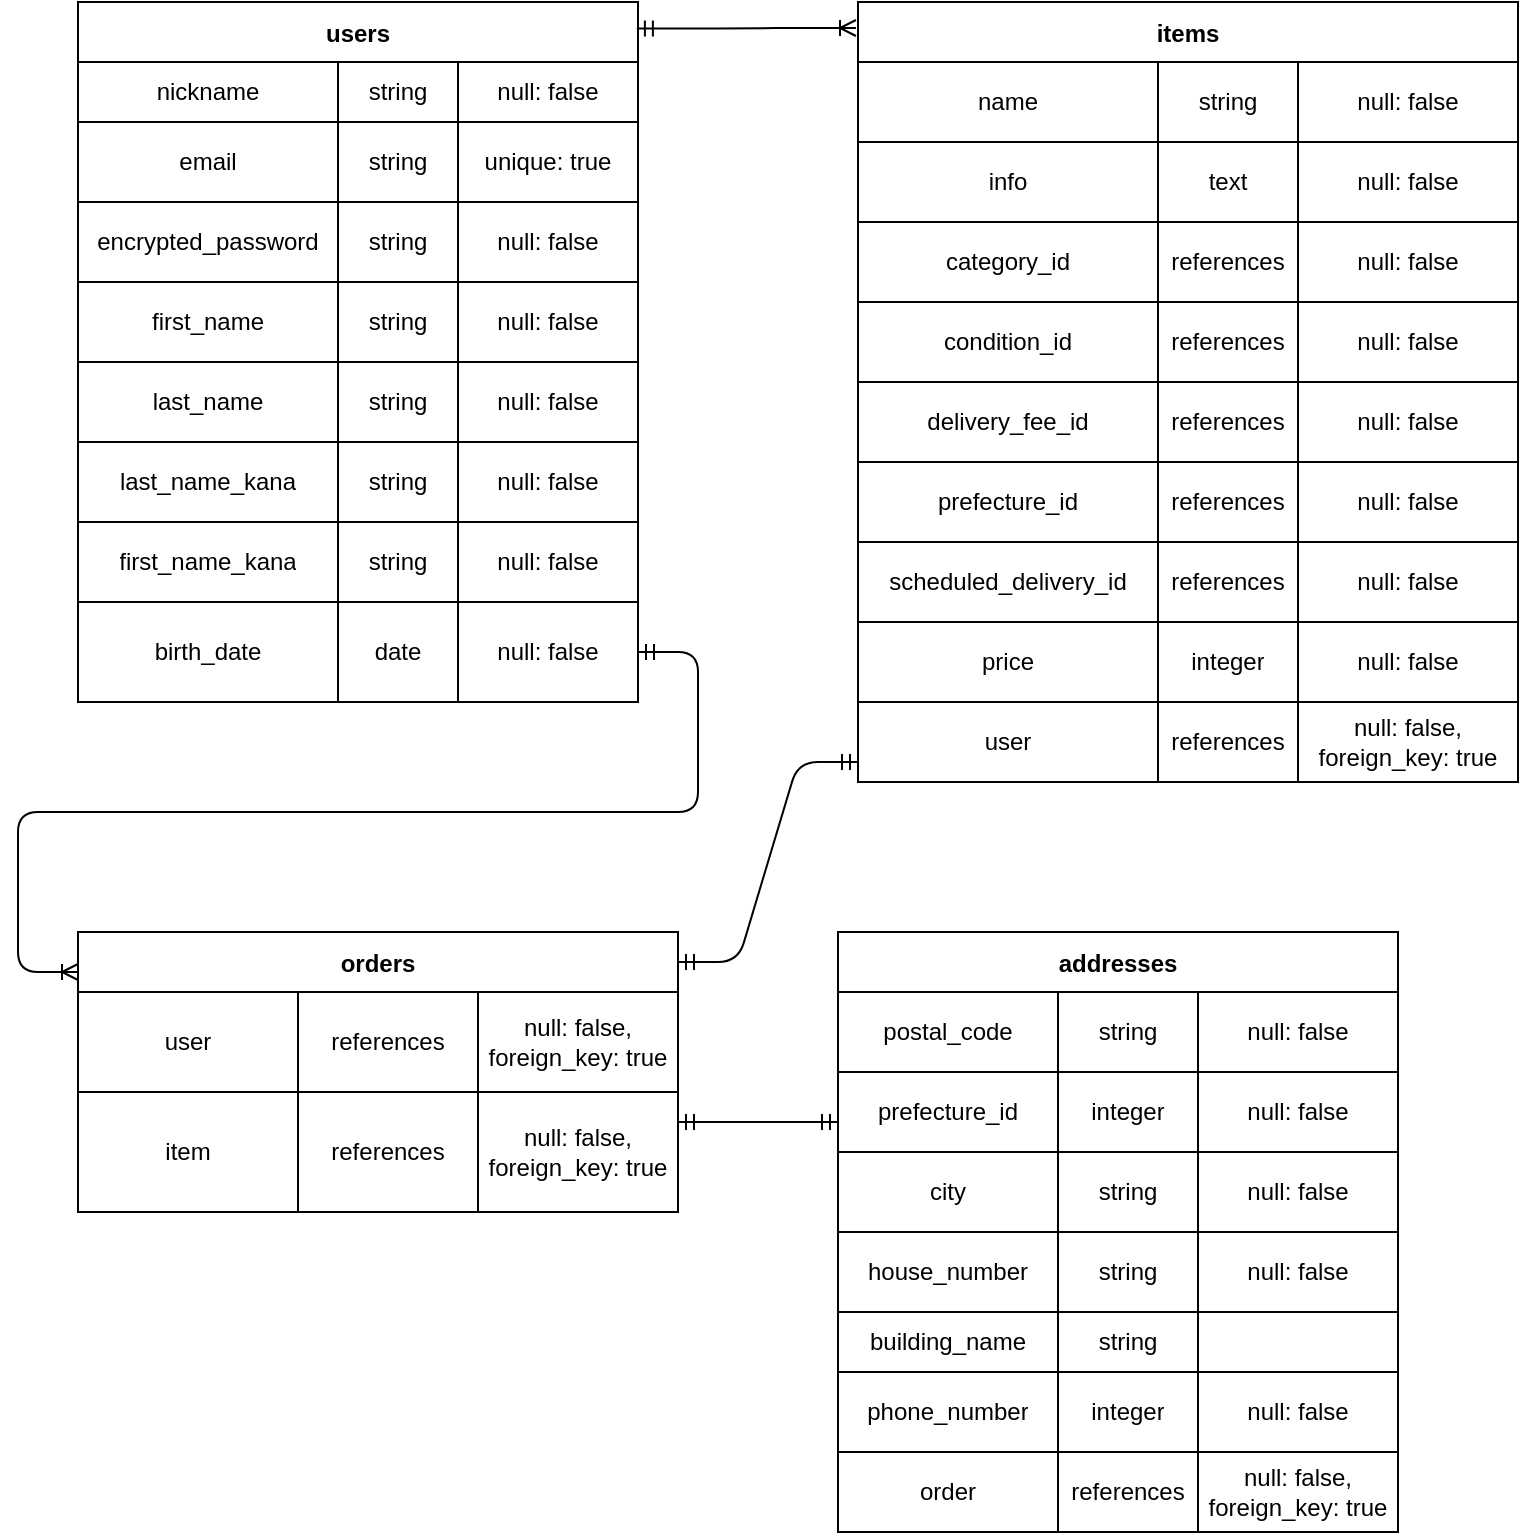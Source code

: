 <mxfile>
    <diagram id="tz86MpssRD8ZxlM8zr9F" name="ページ1">
        <mxGraphModel dx="618" dy="405" grid="1" gridSize="10" guides="1" tooltips="1" connect="1" arrows="1" fold="1" page="1" pageScale="1" pageWidth="827" pageHeight="1169" math="0" shadow="0">
            <root>
                <mxCell id="0"/>
                <mxCell id="1" parent="0"/>
                <mxCell id="144" value="users" style="shape=table;startSize=30;container=1;collapsible=0;childLayout=tableLayout;fontStyle=1;align=center;" parent="1" vertex="1">
                    <mxGeometry x="90" y="50" width="280" height="350" as="geometry"/>
                </mxCell>
                <mxCell id="145" value="" style="shape=partialRectangle;html=1;whiteSpace=wrap;collapsible=0;dropTarget=0;pointerEvents=0;fillColor=none;top=0;left=0;bottom=0;right=0;points=[[0,0.5],[1,0.5]];portConstraint=eastwest;" parent="144" vertex="1">
                    <mxGeometry y="30" width="280" height="30" as="geometry"/>
                </mxCell>
                <mxCell id="146" value="nickname" style="shape=partialRectangle;html=1;whiteSpace=wrap;connectable=0;fillColor=none;top=0;left=0;bottom=0;right=0;overflow=hidden;" parent="145" vertex="1">
                    <mxGeometry width="130" height="30" as="geometry"/>
                </mxCell>
                <mxCell id="147" value="string" style="shape=partialRectangle;html=1;whiteSpace=wrap;connectable=0;fillColor=none;top=0;left=0;bottom=0;right=0;overflow=hidden;" parent="145" vertex="1">
                    <mxGeometry x="130" width="60" height="30" as="geometry"/>
                </mxCell>
                <mxCell id="148" value="null: false" style="shape=partialRectangle;html=1;whiteSpace=wrap;connectable=0;fillColor=none;top=0;left=0;bottom=0;right=0;overflow=hidden;" parent="145" vertex="1">
                    <mxGeometry x="190" width="90" height="30" as="geometry"/>
                </mxCell>
                <mxCell id="149" value="" style="shape=partialRectangle;html=1;whiteSpace=wrap;collapsible=0;dropTarget=0;pointerEvents=0;fillColor=none;top=0;left=0;bottom=0;right=0;points=[[0,0.5],[1,0.5]];portConstraint=eastwest;" parent="144" vertex="1">
                    <mxGeometry y="60" width="280" height="40" as="geometry"/>
                </mxCell>
                <mxCell id="150" value="email" style="shape=partialRectangle;html=1;whiteSpace=wrap;connectable=0;fillColor=none;top=0;left=0;bottom=0;right=0;overflow=hidden;" parent="149" vertex="1">
                    <mxGeometry width="130" height="40" as="geometry"/>
                </mxCell>
                <mxCell id="151" value="string" style="shape=partialRectangle;html=1;whiteSpace=wrap;connectable=0;fillColor=none;top=0;left=0;bottom=0;right=0;overflow=hidden;" parent="149" vertex="1">
                    <mxGeometry x="130" width="60" height="40" as="geometry"/>
                </mxCell>
                <mxCell id="152" value="unique: true" style="shape=partialRectangle;html=1;whiteSpace=wrap;connectable=0;fillColor=none;top=0;left=0;bottom=0;right=0;overflow=hidden;" parent="149" vertex="1">
                    <mxGeometry x="190" width="90" height="40" as="geometry"/>
                </mxCell>
                <mxCell id="170" value="" style="shape=partialRectangle;html=1;whiteSpace=wrap;collapsible=0;dropTarget=0;pointerEvents=0;fillColor=none;top=0;left=0;bottom=0;right=0;points=[[0,0.5],[1,0.5]];portConstraint=eastwest;" parent="144" vertex="1">
                    <mxGeometry y="100" width="280" height="40" as="geometry"/>
                </mxCell>
                <mxCell id="171" value="encrypted_password" style="shape=partialRectangle;html=1;whiteSpace=wrap;connectable=0;fillColor=none;top=0;left=0;bottom=0;right=0;overflow=hidden;" parent="170" vertex="1">
                    <mxGeometry width="130" height="40" as="geometry"/>
                </mxCell>
                <mxCell id="172" value="string" style="shape=partialRectangle;html=1;whiteSpace=wrap;connectable=0;fillColor=none;top=0;left=0;bottom=0;right=0;overflow=hidden;" parent="170" vertex="1">
                    <mxGeometry x="130" width="60" height="40" as="geometry"/>
                </mxCell>
                <mxCell id="173" value="null: false" style="shape=partialRectangle;html=1;whiteSpace=wrap;connectable=0;fillColor=none;top=0;left=0;bottom=0;right=0;overflow=hidden;" parent="170" vertex="1">
                    <mxGeometry x="190" width="90" height="40" as="geometry"/>
                </mxCell>
                <mxCell id="178" value="" style="shape=partialRectangle;html=1;whiteSpace=wrap;collapsible=0;dropTarget=0;pointerEvents=0;fillColor=none;top=0;left=0;bottom=0;right=0;points=[[0,0.5],[1,0.5]];portConstraint=eastwest;" parent="144" vertex="1">
                    <mxGeometry y="140" width="280" height="40" as="geometry"/>
                </mxCell>
                <mxCell id="179" value="first_name" style="shape=partialRectangle;html=1;whiteSpace=wrap;connectable=0;fillColor=none;top=0;left=0;bottom=0;right=0;overflow=hidden;" parent="178" vertex="1">
                    <mxGeometry width="130" height="40" as="geometry"/>
                </mxCell>
                <mxCell id="180" value="string" style="shape=partialRectangle;html=1;whiteSpace=wrap;connectable=0;fillColor=none;top=0;left=0;bottom=0;right=0;overflow=hidden;" parent="178" vertex="1">
                    <mxGeometry x="130" width="60" height="40" as="geometry"/>
                </mxCell>
                <mxCell id="181" value="null: false" style="shape=partialRectangle;html=1;whiteSpace=wrap;connectable=0;fillColor=none;top=0;left=0;bottom=0;right=0;overflow=hidden;" parent="178" vertex="1">
                    <mxGeometry x="190" width="90" height="40" as="geometry"/>
                </mxCell>
                <mxCell id="174" value="" style="shape=partialRectangle;html=1;whiteSpace=wrap;collapsible=0;dropTarget=0;pointerEvents=0;fillColor=none;top=0;left=0;bottom=0;right=0;points=[[0,0.5],[1,0.5]];portConstraint=eastwest;" parent="144" vertex="1">
                    <mxGeometry y="180" width="280" height="40" as="geometry"/>
                </mxCell>
                <mxCell id="175" value="last_name" style="shape=partialRectangle;html=1;whiteSpace=wrap;connectable=0;fillColor=none;top=0;left=0;bottom=0;right=0;overflow=hidden;" parent="174" vertex="1">
                    <mxGeometry width="130" height="40" as="geometry"/>
                </mxCell>
                <mxCell id="176" value="string" style="shape=partialRectangle;html=1;whiteSpace=wrap;connectable=0;fillColor=none;top=0;left=0;bottom=0;right=0;overflow=hidden;" parent="174" vertex="1">
                    <mxGeometry x="130" width="60" height="40" as="geometry"/>
                </mxCell>
                <mxCell id="177" value="null: false" style="shape=partialRectangle;html=1;whiteSpace=wrap;connectable=0;fillColor=none;top=0;left=0;bottom=0;right=0;overflow=hidden;" parent="174" vertex="1">
                    <mxGeometry x="190" width="90" height="40" as="geometry"/>
                </mxCell>
                <mxCell id="186" value="" style="shape=partialRectangle;html=1;whiteSpace=wrap;collapsible=0;dropTarget=0;pointerEvents=0;fillColor=none;top=0;left=0;bottom=0;right=0;points=[[0,0.5],[1,0.5]];portConstraint=eastwest;" parent="144" vertex="1">
                    <mxGeometry y="220" width="280" height="40" as="geometry"/>
                </mxCell>
                <mxCell id="187" value="last_name_kana" style="shape=partialRectangle;html=1;whiteSpace=wrap;connectable=0;fillColor=none;top=0;left=0;bottom=0;right=0;overflow=hidden;" parent="186" vertex="1">
                    <mxGeometry width="130" height="40" as="geometry"/>
                </mxCell>
                <mxCell id="188" value="string" style="shape=partialRectangle;html=1;whiteSpace=wrap;connectable=0;fillColor=none;top=0;left=0;bottom=0;right=0;overflow=hidden;" parent="186" vertex="1">
                    <mxGeometry x="130" width="60" height="40" as="geometry"/>
                </mxCell>
                <mxCell id="189" value="null: false" style="shape=partialRectangle;html=1;whiteSpace=wrap;connectable=0;fillColor=none;top=0;left=0;bottom=0;right=0;overflow=hidden;" parent="186" vertex="1">
                    <mxGeometry x="190" width="90" height="40" as="geometry"/>
                </mxCell>
                <mxCell id="182" value="" style="shape=partialRectangle;html=1;whiteSpace=wrap;collapsible=0;dropTarget=0;pointerEvents=0;fillColor=none;top=0;left=0;bottom=0;right=0;points=[[0,0.5],[1,0.5]];portConstraint=eastwest;" parent="144" vertex="1">
                    <mxGeometry y="260" width="280" height="40" as="geometry"/>
                </mxCell>
                <mxCell id="183" value="first_name_kana" style="shape=partialRectangle;html=1;whiteSpace=wrap;connectable=0;fillColor=none;top=0;left=0;bottom=0;right=0;overflow=hidden;" parent="182" vertex="1">
                    <mxGeometry width="130" height="40" as="geometry"/>
                </mxCell>
                <mxCell id="184" value="string" style="shape=partialRectangle;html=1;whiteSpace=wrap;connectable=0;fillColor=none;top=0;left=0;bottom=0;right=0;overflow=hidden;" parent="182" vertex="1">
                    <mxGeometry x="130" width="60" height="40" as="geometry"/>
                </mxCell>
                <mxCell id="185" value="null: false" style="shape=partialRectangle;html=1;whiteSpace=wrap;connectable=0;fillColor=none;top=0;left=0;bottom=0;right=0;overflow=hidden;" parent="182" vertex="1">
                    <mxGeometry x="190" width="90" height="40" as="geometry"/>
                </mxCell>
                <mxCell id="194" value="" style="shape=partialRectangle;html=1;whiteSpace=wrap;collapsible=0;dropTarget=0;pointerEvents=0;fillColor=none;top=0;left=0;bottom=0;right=0;points=[[0,0.5],[1,0.5]];portConstraint=eastwest;" parent="144" vertex="1">
                    <mxGeometry y="300" width="280" height="50" as="geometry"/>
                </mxCell>
                <mxCell id="195" value="birth_date" style="shape=partialRectangle;html=1;whiteSpace=wrap;connectable=0;fillColor=none;top=0;left=0;bottom=0;right=0;overflow=hidden;" parent="194" vertex="1">
                    <mxGeometry width="130" height="50" as="geometry"/>
                </mxCell>
                <mxCell id="196" value="date" style="shape=partialRectangle;html=1;whiteSpace=wrap;connectable=0;fillColor=none;top=0;left=0;bottom=0;right=0;overflow=hidden;" parent="194" vertex="1">
                    <mxGeometry x="130" width="60" height="50" as="geometry"/>
                </mxCell>
                <mxCell id="197" value="null: false" style="shape=partialRectangle;html=1;whiteSpace=wrap;connectable=0;fillColor=none;top=0;left=0;bottom=0;right=0;overflow=hidden;" parent="194" vertex="1">
                    <mxGeometry x="190" width="90" height="50" as="geometry"/>
                </mxCell>
                <mxCell id="157" value="items" style="shape=table;startSize=30;container=1;collapsible=0;childLayout=tableLayout;fontStyle=1;align=center;" parent="1" vertex="1">
                    <mxGeometry x="480" y="50" width="330" height="390" as="geometry"/>
                </mxCell>
                <mxCell id="340" value="" style="shape=partialRectangle;html=1;whiteSpace=wrap;collapsible=0;dropTarget=0;pointerEvents=0;fillColor=none;top=0;left=0;bottom=0;right=0;points=[[0,0.5],[1,0.5]];portConstraint=eastwest;" parent="157" vertex="1">
                    <mxGeometry y="30" width="330" height="40" as="geometry"/>
                </mxCell>
                <mxCell id="341" value="name" style="shape=partialRectangle;html=1;whiteSpace=wrap;connectable=0;fillColor=none;top=0;left=0;bottom=0;right=0;overflow=hidden;" parent="340" vertex="1">
                    <mxGeometry width="150" height="40" as="geometry"/>
                </mxCell>
                <mxCell id="342" value="string" style="shape=partialRectangle;html=1;whiteSpace=wrap;connectable=0;fillColor=none;top=0;left=0;bottom=0;right=0;overflow=hidden;" parent="340" vertex="1">
                    <mxGeometry x="150" width="70" height="40" as="geometry"/>
                </mxCell>
                <mxCell id="343" value="null: false" style="shape=partialRectangle;html=1;whiteSpace=wrap;connectable=0;fillColor=none;top=0;left=0;bottom=0;right=0;overflow=hidden;" parent="340" vertex="1">
                    <mxGeometry x="220" width="110" height="40" as="geometry"/>
                </mxCell>
                <mxCell id="162" value="" style="shape=partialRectangle;html=1;whiteSpace=wrap;collapsible=0;dropTarget=0;pointerEvents=0;fillColor=none;top=0;left=0;bottom=0;right=0;points=[[0,0.5],[1,0.5]];portConstraint=eastwest;" parent="157" vertex="1">
                    <mxGeometry y="70" width="330" height="40" as="geometry"/>
                </mxCell>
                <mxCell id="163" value="info" style="shape=partialRectangle;html=1;whiteSpace=wrap;connectable=0;fillColor=none;top=0;left=0;bottom=0;right=0;overflow=hidden;" parent="162" vertex="1">
                    <mxGeometry width="150" height="40" as="geometry"/>
                </mxCell>
                <mxCell id="164" value="text" style="shape=partialRectangle;html=1;whiteSpace=wrap;connectable=0;fillColor=none;top=0;left=0;bottom=0;right=0;overflow=hidden;" parent="162" vertex="1">
                    <mxGeometry x="150" width="70" height="40" as="geometry"/>
                </mxCell>
                <mxCell id="165" value="null: false" style="shape=partialRectangle;html=1;whiteSpace=wrap;connectable=0;fillColor=none;top=0;left=0;bottom=0;right=0;overflow=hidden;" parent="162" vertex="1">
                    <mxGeometry x="220" width="110" height="40" as="geometry"/>
                </mxCell>
                <mxCell id="206" value="" style="shape=partialRectangle;html=1;whiteSpace=wrap;collapsible=0;dropTarget=0;pointerEvents=0;fillColor=none;top=0;left=0;bottom=0;right=0;points=[[0,0.5],[1,0.5]];portConstraint=eastwest;" parent="157" vertex="1">
                    <mxGeometry y="110" width="330" height="40" as="geometry"/>
                </mxCell>
                <mxCell id="207" value="category_id" style="shape=partialRectangle;html=1;whiteSpace=wrap;connectable=0;fillColor=none;top=0;left=0;bottom=0;right=0;overflow=hidden;" parent="206" vertex="1">
                    <mxGeometry width="150" height="40" as="geometry"/>
                </mxCell>
                <mxCell id="208" value="references" style="shape=partialRectangle;html=1;whiteSpace=wrap;connectable=0;fillColor=none;top=0;left=0;bottom=0;right=0;overflow=hidden;" parent="206" vertex="1">
                    <mxGeometry x="150" width="70" height="40" as="geometry"/>
                </mxCell>
                <mxCell id="209" value="null: false" style="shape=partialRectangle;html=1;whiteSpace=wrap;connectable=0;fillColor=none;top=0;left=0;bottom=0;right=0;overflow=hidden;" parent="206" vertex="1">
                    <mxGeometry x="220" width="110" height="40" as="geometry"/>
                </mxCell>
                <mxCell id="210" value="" style="shape=partialRectangle;html=1;whiteSpace=wrap;collapsible=0;dropTarget=0;pointerEvents=0;fillColor=none;top=0;left=0;bottom=0;right=0;points=[[0,0.5],[1,0.5]];portConstraint=eastwest;" parent="157" vertex="1">
                    <mxGeometry y="150" width="330" height="40" as="geometry"/>
                </mxCell>
                <mxCell id="211" value="condition_id" style="shape=partialRectangle;html=1;whiteSpace=wrap;connectable=0;fillColor=none;top=0;left=0;bottom=0;right=0;overflow=hidden;" parent="210" vertex="1">
                    <mxGeometry width="150" height="40" as="geometry"/>
                </mxCell>
                <mxCell id="212" value="references" style="shape=partialRectangle;html=1;whiteSpace=wrap;connectable=0;fillColor=none;top=0;left=0;bottom=0;right=0;overflow=hidden;" parent="210" vertex="1">
                    <mxGeometry x="150" width="70" height="40" as="geometry"/>
                </mxCell>
                <mxCell id="213" value="null: false" style="shape=partialRectangle;html=1;whiteSpace=wrap;connectable=0;fillColor=none;top=0;left=0;bottom=0;right=0;overflow=hidden;" parent="210" vertex="1">
                    <mxGeometry x="220" width="110" height="40" as="geometry"/>
                </mxCell>
                <mxCell id="214" value="" style="shape=partialRectangle;html=1;whiteSpace=wrap;collapsible=0;dropTarget=0;pointerEvents=0;fillColor=none;top=0;left=0;bottom=0;right=0;points=[[0,0.5],[1,0.5]];portConstraint=eastwest;" parent="157" vertex="1">
                    <mxGeometry y="190" width="330" height="40" as="geometry"/>
                </mxCell>
                <mxCell id="215" value="delivery_fee_id" style="shape=partialRectangle;html=1;whiteSpace=wrap;connectable=0;fillColor=none;top=0;left=0;bottom=0;right=0;overflow=hidden;" parent="214" vertex="1">
                    <mxGeometry width="150" height="40" as="geometry"/>
                </mxCell>
                <mxCell id="216" value="references" style="shape=partialRectangle;html=1;whiteSpace=wrap;connectable=0;fillColor=none;top=0;left=0;bottom=0;right=0;overflow=hidden;" parent="214" vertex="1">
                    <mxGeometry x="150" width="70" height="40" as="geometry"/>
                </mxCell>
                <mxCell id="217" value="null: false" style="shape=partialRectangle;html=1;whiteSpace=wrap;connectable=0;fillColor=none;top=0;left=0;bottom=0;right=0;overflow=hidden;" parent="214" vertex="1">
                    <mxGeometry x="220" width="110" height="40" as="geometry"/>
                </mxCell>
                <mxCell id="218" value="" style="shape=partialRectangle;html=1;whiteSpace=wrap;collapsible=0;dropTarget=0;pointerEvents=0;fillColor=none;top=0;left=0;bottom=0;right=0;points=[[0,0.5],[1,0.5]];portConstraint=eastwest;" parent="157" vertex="1">
                    <mxGeometry y="230" width="330" height="40" as="geometry"/>
                </mxCell>
                <mxCell id="219" value="prefecture_id" style="shape=partialRectangle;html=1;whiteSpace=wrap;connectable=0;fillColor=none;top=0;left=0;bottom=0;right=0;overflow=hidden;" parent="218" vertex="1">
                    <mxGeometry width="150" height="40" as="geometry"/>
                </mxCell>
                <mxCell id="220" value="references" style="shape=partialRectangle;html=1;whiteSpace=wrap;connectable=0;fillColor=none;top=0;left=0;bottom=0;right=0;overflow=hidden;" parent="218" vertex="1">
                    <mxGeometry x="150" width="70" height="40" as="geometry"/>
                </mxCell>
                <mxCell id="221" value="null: false" style="shape=partialRectangle;html=1;whiteSpace=wrap;connectable=0;fillColor=none;top=0;left=0;bottom=0;right=0;overflow=hidden;" parent="218" vertex="1">
                    <mxGeometry x="220" width="110" height="40" as="geometry"/>
                </mxCell>
                <mxCell id="166" value="" style="shape=partialRectangle;html=1;whiteSpace=wrap;collapsible=0;dropTarget=0;pointerEvents=0;fillColor=none;top=0;left=0;bottom=0;right=0;points=[[0,0.5],[1,0.5]];portConstraint=eastwest;" parent="157" vertex="1">
                    <mxGeometry y="270" width="330" height="40" as="geometry"/>
                </mxCell>
                <mxCell id="167" value="scheduled_delivery_id" style="shape=partialRectangle;html=1;whiteSpace=wrap;connectable=0;fillColor=none;top=0;left=0;bottom=0;right=0;overflow=hidden;" parent="166" vertex="1">
                    <mxGeometry width="150" height="40" as="geometry"/>
                </mxCell>
                <mxCell id="168" value="references" style="shape=partialRectangle;html=1;whiteSpace=wrap;connectable=0;fillColor=none;top=0;left=0;bottom=0;right=0;overflow=hidden;" parent="166" vertex="1">
                    <mxGeometry x="150" width="70" height="40" as="geometry"/>
                </mxCell>
                <mxCell id="169" value="null: false" style="shape=partialRectangle;html=1;whiteSpace=wrap;connectable=0;fillColor=none;top=0;left=0;bottom=0;right=0;overflow=hidden;" parent="166" vertex="1">
                    <mxGeometry x="220" width="110" height="40" as="geometry"/>
                </mxCell>
                <mxCell id="202" value="" style="shape=partialRectangle;html=1;whiteSpace=wrap;collapsible=0;dropTarget=0;pointerEvents=0;fillColor=none;top=0;left=0;bottom=0;right=0;points=[[0,0.5],[1,0.5]];portConstraint=eastwest;" parent="157" vertex="1">
                    <mxGeometry y="310" width="330" height="40" as="geometry"/>
                </mxCell>
                <mxCell id="203" value="price" style="shape=partialRectangle;html=1;whiteSpace=wrap;connectable=0;fillColor=none;top=0;left=0;bottom=0;right=0;overflow=hidden;" parent="202" vertex="1">
                    <mxGeometry width="150" height="40" as="geometry"/>
                </mxCell>
                <mxCell id="204" value="integer" style="shape=partialRectangle;html=1;whiteSpace=wrap;connectable=0;fillColor=none;top=0;left=0;bottom=0;right=0;overflow=hidden;" parent="202" vertex="1">
                    <mxGeometry x="150" width="70" height="40" as="geometry"/>
                </mxCell>
                <mxCell id="205" value="null: false" style="shape=partialRectangle;html=1;whiteSpace=wrap;connectable=0;fillColor=none;top=0;left=0;bottom=0;right=0;overflow=hidden;" parent="202" vertex="1">
                    <mxGeometry x="220" width="110" height="40" as="geometry"/>
                </mxCell>
                <mxCell id="235" value="" style="shape=partialRectangle;html=1;whiteSpace=wrap;collapsible=0;dropTarget=0;pointerEvents=0;fillColor=none;top=0;left=0;bottom=0;right=0;points=[[0,0.5],[1,0.5]];portConstraint=eastwest;" parent="157" vertex="1">
                    <mxGeometry y="350" width="330" height="40" as="geometry"/>
                </mxCell>
                <mxCell id="236" value="user" style="shape=partialRectangle;html=1;whiteSpace=wrap;connectable=0;fillColor=none;top=0;left=0;bottom=0;right=0;overflow=hidden;" parent="235" vertex="1">
                    <mxGeometry width="150" height="40" as="geometry"/>
                </mxCell>
                <mxCell id="237" value="references" style="shape=partialRectangle;html=1;whiteSpace=wrap;connectable=0;fillColor=none;top=0;left=0;bottom=0;right=0;overflow=hidden;" parent="235" vertex="1">
                    <mxGeometry x="150" width="70" height="40" as="geometry"/>
                </mxCell>
                <mxCell id="238" value="null: false,&lt;br&gt;foreign_key: true" style="shape=partialRectangle;html=1;whiteSpace=wrap;connectable=0;fillColor=none;top=0;left=0;bottom=0;right=0;overflow=hidden;" parent="235" vertex="1">
                    <mxGeometry x="220" width="110" height="40" as="geometry"/>
                </mxCell>
                <mxCell id="241" value="" style="edgeStyle=entityRelationEdgeStyle;fontSize=12;html=1;endArrow=ERoneToMany;startArrow=ERmandOne;exitX=0.998;exitY=0.038;exitDx=0;exitDy=0;exitPerimeter=0;" parent="1" source="144" edge="1">
                    <mxGeometry width="100" height="100" relative="1" as="geometry">
                        <mxPoint x="370" y="209" as="sourcePoint"/>
                        <mxPoint x="479" y="63" as="targetPoint"/>
                    </mxGeometry>
                </mxCell>
                <mxCell id="243" value="addresses" style="shape=table;startSize=30;container=1;collapsible=0;childLayout=tableLayout;fontStyle=1;align=center;" parent="1" vertex="1">
                    <mxGeometry x="470" y="515" width="280" height="300" as="geometry"/>
                </mxCell>
                <mxCell id="260" value="" style="shape=partialRectangle;html=1;whiteSpace=wrap;collapsible=0;dropTarget=0;pointerEvents=0;fillColor=none;top=0;left=0;bottom=0;right=0;points=[[0,0.5],[1,0.5]];portConstraint=eastwest;" parent="243" vertex="1">
                    <mxGeometry y="30" width="280" height="40" as="geometry"/>
                </mxCell>
                <mxCell id="261" value="postal_code" style="shape=partialRectangle;html=1;whiteSpace=wrap;connectable=0;fillColor=none;top=0;left=0;bottom=0;right=0;overflow=hidden;" parent="260" vertex="1">
                    <mxGeometry width="110" height="40" as="geometry"/>
                </mxCell>
                <mxCell id="262" value="string" style="shape=partialRectangle;html=1;whiteSpace=wrap;connectable=0;fillColor=none;top=0;left=0;bottom=0;right=0;overflow=hidden;" parent="260" vertex="1">
                    <mxGeometry x="110" width="70" height="40" as="geometry"/>
                </mxCell>
                <mxCell id="263" value="null: false" style="shape=partialRectangle;html=1;whiteSpace=wrap;connectable=0;fillColor=none;top=0;left=0;bottom=0;right=0;overflow=hidden;" parent="260" vertex="1">
                    <mxGeometry x="180" width="100" height="40" as="geometry"/>
                </mxCell>
                <mxCell id="264" value="" style="shape=partialRectangle;html=1;whiteSpace=wrap;collapsible=0;dropTarget=0;pointerEvents=0;fillColor=none;top=0;left=0;bottom=0;right=0;points=[[0,0.5],[1,0.5]];portConstraint=eastwest;" parent="243" vertex="1">
                    <mxGeometry y="70" width="280" height="40" as="geometry"/>
                </mxCell>
                <mxCell id="265" value="prefecture_id" style="shape=partialRectangle;html=1;whiteSpace=wrap;connectable=0;fillColor=none;top=0;left=0;bottom=0;right=0;overflow=hidden;" parent="264" vertex="1">
                    <mxGeometry width="110" height="40" as="geometry"/>
                </mxCell>
                <mxCell id="266" value="integer" style="shape=partialRectangle;html=1;whiteSpace=wrap;connectable=0;fillColor=none;top=0;left=0;bottom=0;right=0;overflow=hidden;" parent="264" vertex="1">
                    <mxGeometry x="110" width="70" height="40" as="geometry"/>
                </mxCell>
                <mxCell id="267" value="null: false" style="shape=partialRectangle;html=1;whiteSpace=wrap;connectable=0;fillColor=none;top=0;left=0;bottom=0;right=0;overflow=hidden;" parent="264" vertex="1">
                    <mxGeometry x="180" width="100" height="40" as="geometry"/>
                </mxCell>
                <mxCell id="268" value="" style="shape=partialRectangle;html=1;whiteSpace=wrap;collapsible=0;dropTarget=0;pointerEvents=0;fillColor=none;top=0;left=0;bottom=0;right=0;points=[[0,0.5],[1,0.5]];portConstraint=eastwest;" parent="243" vertex="1">
                    <mxGeometry y="110" width="280" height="40" as="geometry"/>
                </mxCell>
                <mxCell id="269" value="city" style="shape=partialRectangle;html=1;whiteSpace=wrap;connectable=0;fillColor=none;top=0;left=0;bottom=0;right=0;overflow=hidden;" parent="268" vertex="1">
                    <mxGeometry width="110" height="40" as="geometry"/>
                </mxCell>
                <mxCell id="270" value="string" style="shape=partialRectangle;html=1;whiteSpace=wrap;connectable=0;fillColor=none;top=0;left=0;bottom=0;right=0;overflow=hidden;" parent="268" vertex="1">
                    <mxGeometry x="110" width="70" height="40" as="geometry"/>
                </mxCell>
                <mxCell id="271" value="null: false" style="shape=partialRectangle;html=1;whiteSpace=wrap;connectable=0;fillColor=none;top=0;left=0;bottom=0;right=0;overflow=hidden;" parent="268" vertex="1">
                    <mxGeometry x="180" width="100" height="40" as="geometry"/>
                </mxCell>
                <mxCell id="276" value="" style="shape=partialRectangle;html=1;whiteSpace=wrap;collapsible=0;dropTarget=0;pointerEvents=0;fillColor=none;top=0;left=0;bottom=0;right=0;points=[[0,0.5],[1,0.5]];portConstraint=eastwest;" parent="243" vertex="1">
                    <mxGeometry y="150" width="280" height="40" as="geometry"/>
                </mxCell>
                <mxCell id="277" value="house_number" style="shape=partialRectangle;html=1;whiteSpace=wrap;connectable=0;fillColor=none;top=0;left=0;bottom=0;right=0;overflow=hidden;" parent="276" vertex="1">
                    <mxGeometry width="110" height="40" as="geometry"/>
                </mxCell>
                <mxCell id="278" value="string" style="shape=partialRectangle;html=1;whiteSpace=wrap;connectable=0;fillColor=none;top=0;left=0;bottom=0;right=0;overflow=hidden;" parent="276" vertex="1">
                    <mxGeometry x="110" width="70" height="40" as="geometry"/>
                </mxCell>
                <mxCell id="279" value="null: false" style="shape=partialRectangle;html=1;whiteSpace=wrap;connectable=0;fillColor=none;top=0;left=0;bottom=0;right=0;overflow=hidden;" parent="276" vertex="1">
                    <mxGeometry x="180" width="100" height="40" as="geometry"/>
                </mxCell>
                <mxCell id="352" value="" style="shape=partialRectangle;html=1;whiteSpace=wrap;collapsible=0;dropTarget=0;pointerEvents=0;fillColor=none;top=0;left=0;bottom=0;right=0;points=[[0,0.5],[1,0.5]];portConstraint=eastwest;" vertex="1" parent="243">
                    <mxGeometry y="190" width="280" height="30" as="geometry"/>
                </mxCell>
                <mxCell id="353" value="building_name" style="shape=partialRectangle;html=1;whiteSpace=wrap;connectable=0;fillColor=none;top=0;left=0;bottom=0;right=0;overflow=hidden;" vertex="1" parent="352">
                    <mxGeometry width="110" height="30" as="geometry"/>
                </mxCell>
                <mxCell id="354" value="string" style="shape=partialRectangle;html=1;whiteSpace=wrap;connectable=0;fillColor=none;top=0;left=0;bottom=0;right=0;overflow=hidden;" vertex="1" parent="352">
                    <mxGeometry x="110" width="70" height="30" as="geometry"/>
                </mxCell>
                <mxCell id="355" value="" style="shape=partialRectangle;html=1;whiteSpace=wrap;connectable=0;fillColor=none;top=0;left=0;bottom=0;right=0;overflow=hidden;" vertex="1" parent="352">
                    <mxGeometry x="180" width="100" height="30" as="geometry"/>
                </mxCell>
                <mxCell id="280" value="" style="shape=partialRectangle;html=1;whiteSpace=wrap;collapsible=0;dropTarget=0;pointerEvents=0;fillColor=none;top=0;left=0;bottom=0;right=0;points=[[0,0.5],[1,0.5]];portConstraint=eastwest;" parent="243" vertex="1">
                    <mxGeometry y="220" width="280" height="40" as="geometry"/>
                </mxCell>
                <mxCell id="281" value="phone_number" style="shape=partialRectangle;html=1;whiteSpace=wrap;connectable=0;fillColor=none;top=0;left=0;bottom=0;right=0;overflow=hidden;" parent="280" vertex="1">
                    <mxGeometry width="110" height="40" as="geometry"/>
                </mxCell>
                <mxCell id="282" value="integer" style="shape=partialRectangle;html=1;whiteSpace=wrap;connectable=0;fillColor=none;top=0;left=0;bottom=0;right=0;overflow=hidden;" parent="280" vertex="1">
                    <mxGeometry x="110" width="70" height="40" as="geometry"/>
                </mxCell>
                <mxCell id="283" value="null: false" style="shape=partialRectangle;html=1;whiteSpace=wrap;connectable=0;fillColor=none;top=0;left=0;bottom=0;right=0;overflow=hidden;" parent="280" vertex="1">
                    <mxGeometry x="180" width="100" height="40" as="geometry"/>
                </mxCell>
                <mxCell id="357" value="" style="shape=partialRectangle;html=1;whiteSpace=wrap;collapsible=0;dropTarget=0;pointerEvents=0;fillColor=none;top=0;left=0;bottom=0;right=0;points=[[0,0.5],[1,0.5]];portConstraint=eastwest;" vertex="1" parent="243">
                    <mxGeometry y="260" width="280" height="40" as="geometry"/>
                </mxCell>
                <mxCell id="358" value="order" style="shape=partialRectangle;html=1;whiteSpace=wrap;connectable=0;fillColor=none;top=0;left=0;bottom=0;right=0;overflow=hidden;" vertex="1" parent="357">
                    <mxGeometry width="110" height="40" as="geometry"/>
                </mxCell>
                <mxCell id="359" value="references" style="shape=partialRectangle;html=1;whiteSpace=wrap;connectable=0;fillColor=none;top=0;left=0;bottom=0;right=0;overflow=hidden;" vertex="1" parent="357">
                    <mxGeometry x="110" width="70" height="40" as="geometry"/>
                </mxCell>
                <mxCell id="360" value="null: false,&lt;br&gt;foreign_key: true" style="shape=partialRectangle;html=1;whiteSpace=wrap;connectable=0;fillColor=none;top=0;left=0;bottom=0;right=0;overflow=hidden;" vertex="1" parent="357">
                    <mxGeometry x="180" width="100" height="40" as="geometry"/>
                </mxCell>
                <mxCell id="294" value="orders" style="shape=table;startSize=30;container=1;collapsible=0;childLayout=tableLayout;fontStyle=1;align=center;" parent="1" vertex="1">
                    <mxGeometry x="90" y="515" width="300" height="140" as="geometry"/>
                </mxCell>
                <mxCell id="295" value="" style="shape=partialRectangle;html=1;whiteSpace=wrap;collapsible=0;dropTarget=0;pointerEvents=0;fillColor=none;top=0;left=0;bottom=0;right=0;points=[[0,0.5],[1,0.5]];portConstraint=eastwest;" parent="294" vertex="1">
                    <mxGeometry y="30" width="300" height="50" as="geometry"/>
                </mxCell>
                <mxCell id="296" value="user" style="shape=partialRectangle;html=1;whiteSpace=wrap;connectable=0;fillColor=none;top=0;left=0;bottom=0;right=0;overflow=hidden;" parent="295" vertex="1">
                    <mxGeometry width="110" height="50" as="geometry"/>
                </mxCell>
                <mxCell id="297" value="references" style="shape=partialRectangle;html=1;whiteSpace=wrap;connectable=0;fillColor=none;top=0;left=0;bottom=0;right=0;overflow=hidden;" parent="295" vertex="1">
                    <mxGeometry x="110" width="90" height="50" as="geometry"/>
                </mxCell>
                <mxCell id="298" value="null: false,&lt;br&gt;foreign_key: true" style="shape=partialRectangle;html=1;whiteSpace=wrap;connectable=0;fillColor=none;top=0;left=0;bottom=0;right=0;overflow=hidden;" parent="295" vertex="1">
                    <mxGeometry x="200" width="100" height="50" as="geometry"/>
                </mxCell>
                <mxCell id="299" value="" style="shape=partialRectangle;html=1;whiteSpace=wrap;collapsible=0;dropTarget=0;pointerEvents=0;fillColor=none;top=0;left=0;bottom=0;right=0;points=[[0,0.5],[1,0.5]];portConstraint=eastwest;" parent="294" vertex="1">
                    <mxGeometry y="80" width="300" height="60" as="geometry"/>
                </mxCell>
                <mxCell id="300" value="item" style="shape=partialRectangle;html=1;whiteSpace=wrap;connectable=0;fillColor=none;top=0;left=0;bottom=0;right=0;overflow=hidden;" parent="299" vertex="1">
                    <mxGeometry width="110" height="60" as="geometry"/>
                </mxCell>
                <mxCell id="301" value="references" style="shape=partialRectangle;html=1;whiteSpace=wrap;connectable=0;fillColor=none;top=0;left=0;bottom=0;right=0;overflow=hidden;" parent="299" vertex="1">
                    <mxGeometry x="110" width="90" height="60" as="geometry"/>
                </mxCell>
                <mxCell id="302" value="null: false,&lt;br&gt;foreign_key: true" style="shape=partialRectangle;html=1;whiteSpace=wrap;connectable=0;fillColor=none;top=0;left=0;bottom=0;right=0;overflow=hidden;" parent="299" vertex="1">
                    <mxGeometry x="200" width="100" height="60" as="geometry"/>
                </mxCell>
                <mxCell id="345" value="" style="edgeStyle=entityRelationEdgeStyle;fontSize=12;html=1;endArrow=ERmandOne;startArrow=ERmandOne;" parent="1" edge="1">
                    <mxGeometry width="100" height="100" relative="1" as="geometry">
                        <mxPoint x="390" y="530" as="sourcePoint"/>
                        <mxPoint x="480" y="430" as="targetPoint"/>
                    </mxGeometry>
                </mxCell>
                <mxCell id="346" value="" style="edgeStyle=entityRelationEdgeStyle;fontSize=12;html=1;endArrow=ERoneToMany;startArrow=ERmandOne;exitX=1;exitY=0.5;exitDx=0;exitDy=0;" parent="1" source="194" edge="1">
                    <mxGeometry width="100" height="100" relative="1" as="geometry">
                        <mxPoint x="230" y="460" as="sourcePoint"/>
                        <mxPoint x="90" y="535" as="targetPoint"/>
                    </mxGeometry>
                </mxCell>
                <mxCell id="347" value="" style="edgeStyle=entityRelationEdgeStyle;fontSize=12;html=1;endArrow=ERmandOne;startArrow=ERmandOne;" parent="1" edge="1">
                    <mxGeometry width="100" height="100" relative="1" as="geometry">
                        <mxPoint x="390" y="610" as="sourcePoint"/>
                        <mxPoint x="470" y="610" as="targetPoint"/>
                    </mxGeometry>
                </mxCell>
            </root>
        </mxGraphModel>
    </diagram>
</mxfile>